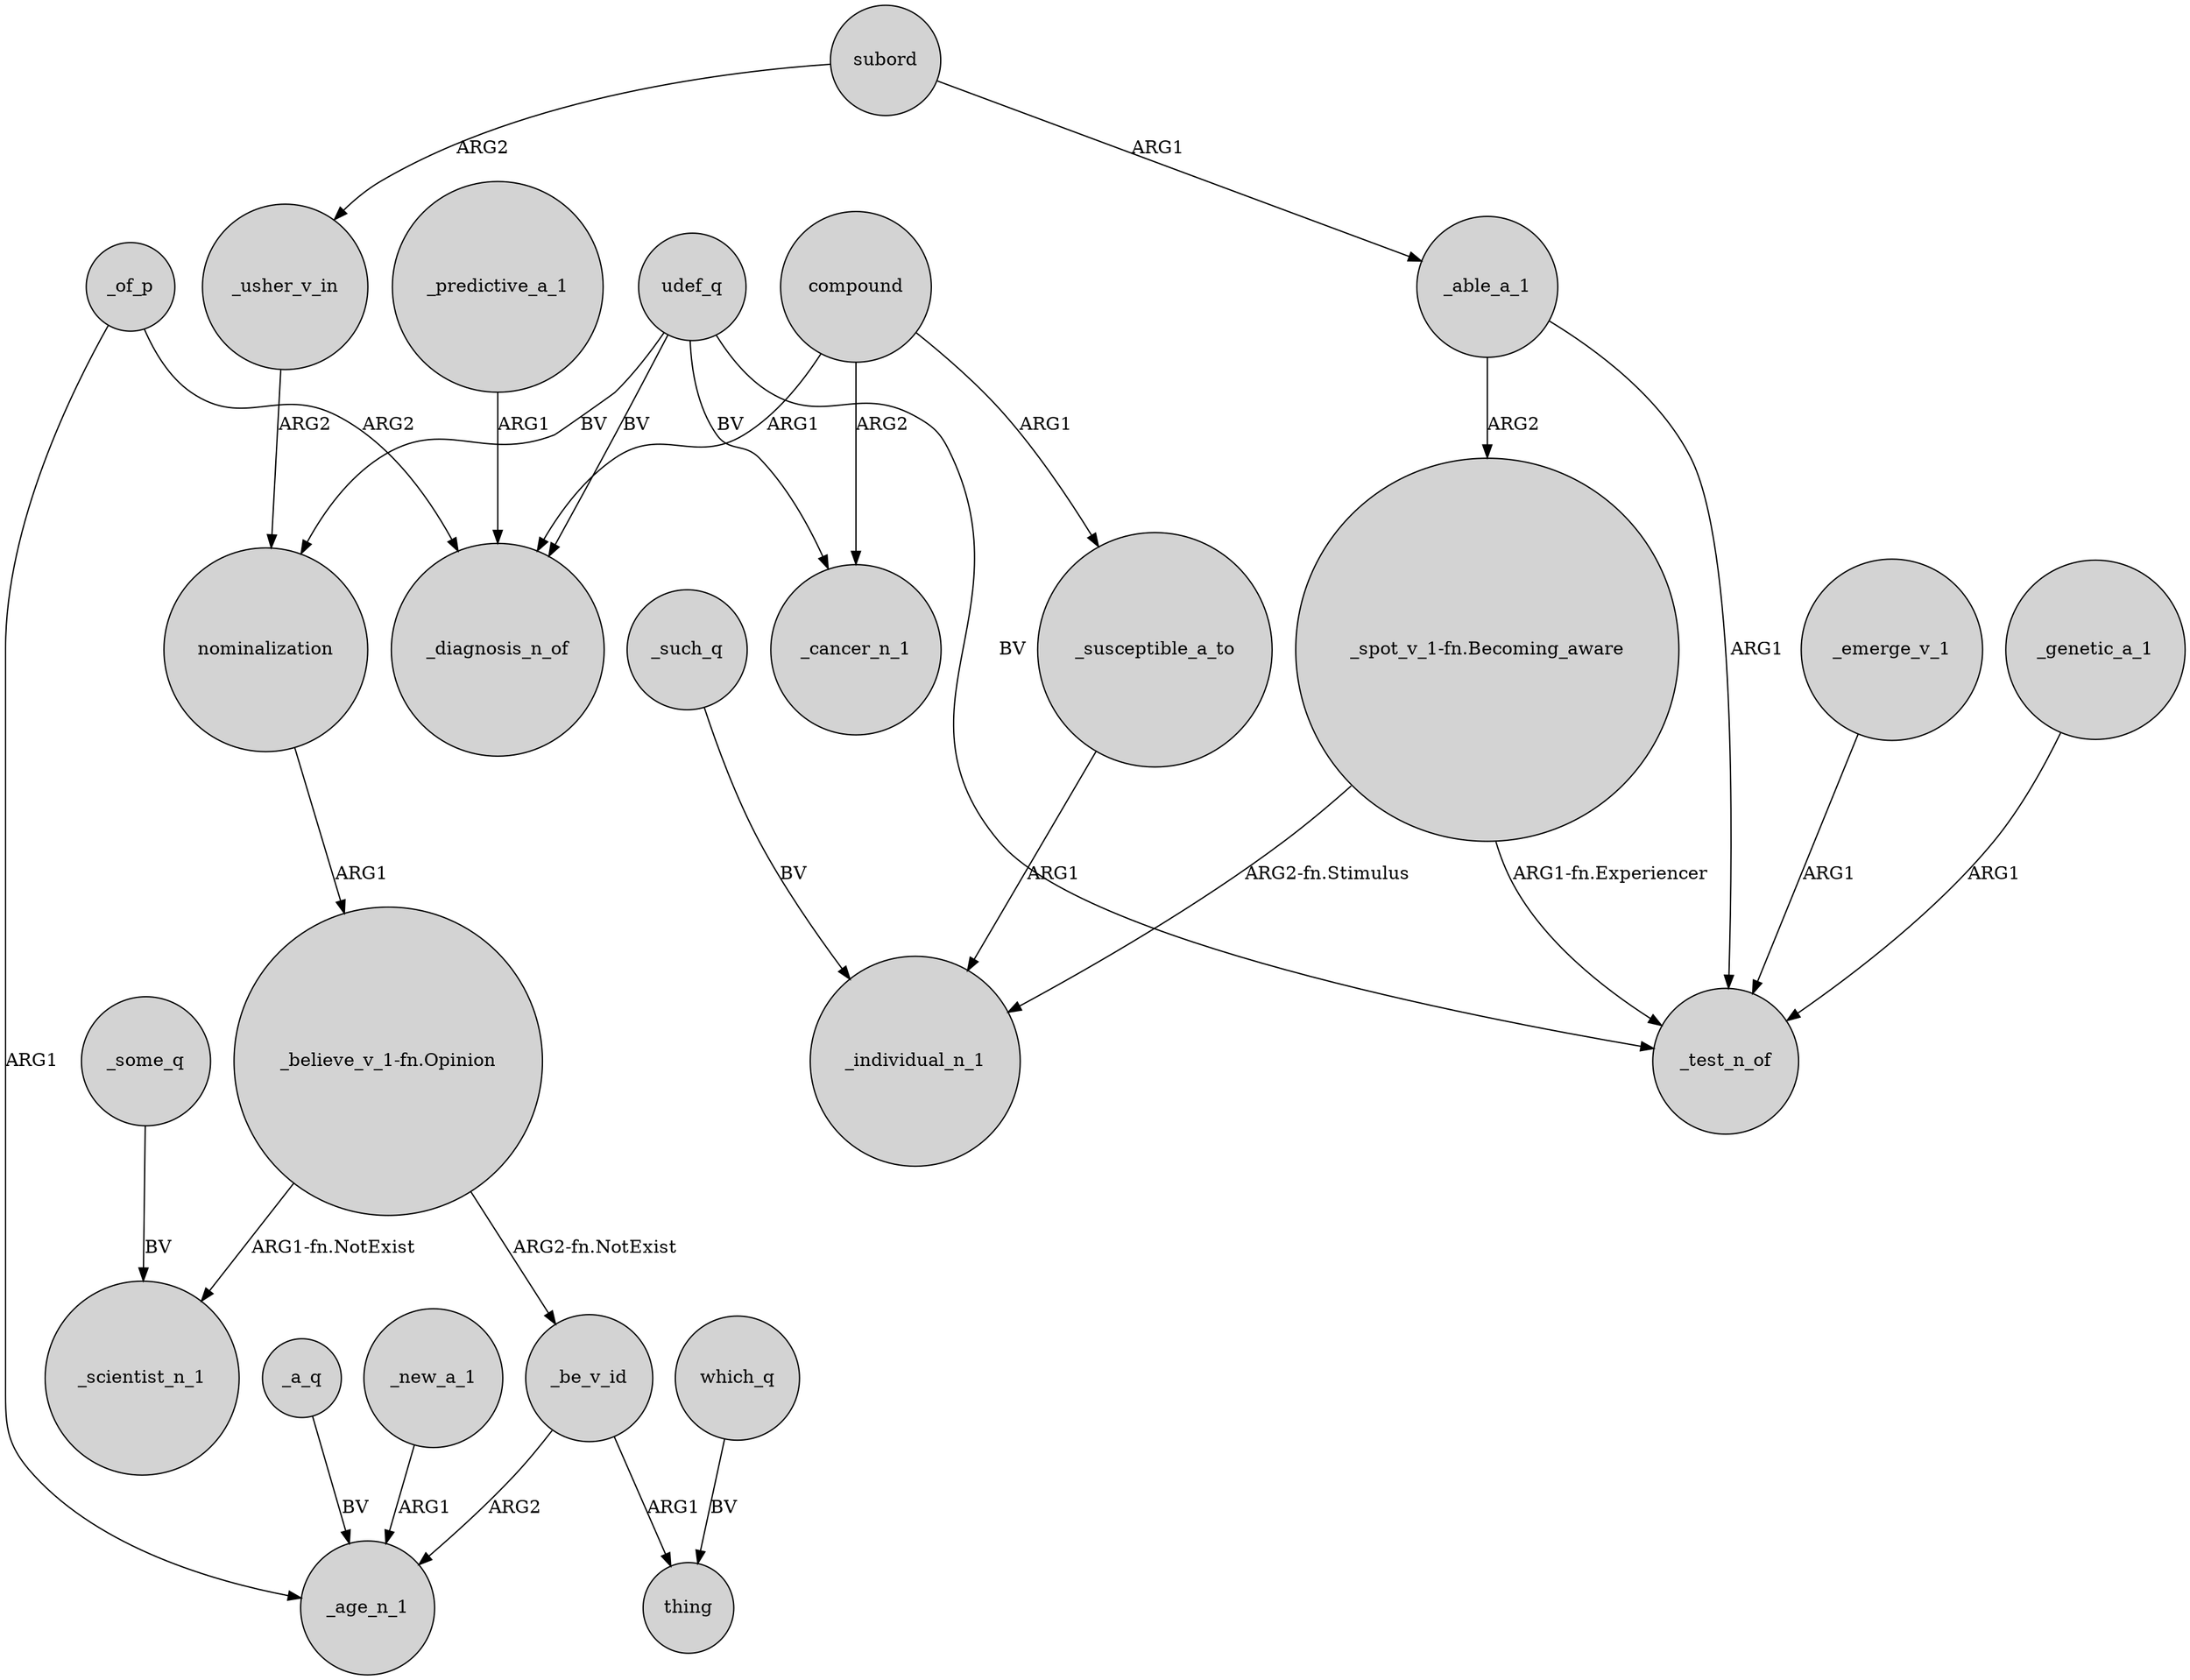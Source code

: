 digraph {
	node [shape=circle style=filled]
	_some_q -> _scientist_n_1 [label=BV]
	nominalization -> "_believe_v_1-fn.Opinion" [label=ARG1]
	"_believe_v_1-fn.Opinion" -> _be_v_id [label="ARG2-fn.NotExist"]
	udef_q -> _cancer_n_1 [label=BV]
	_able_a_1 -> "_spot_v_1-fn.Becoming_aware" [label=ARG2]
	_susceptible_a_to -> _individual_n_1 [label=ARG1]
	"_spot_v_1-fn.Becoming_aware" -> _test_n_of [label="ARG1-fn.Experiencer"]
	udef_q -> _test_n_of [label=BV]
	_usher_v_in -> nominalization [label=ARG2]
	"_believe_v_1-fn.Opinion" -> _scientist_n_1 [label="ARG1-fn.NotExist"]
	_new_a_1 -> _age_n_1 [label=ARG1]
	_of_p -> _diagnosis_n_of [label=ARG2]
	_predictive_a_1 -> _diagnosis_n_of [label=ARG1]
	_emerge_v_1 -> _test_n_of [label=ARG1]
	subord -> _able_a_1 [label=ARG1]
	compound -> _susceptible_a_to [label=ARG1]
	subord -> _usher_v_in [label=ARG2]
	compound -> _cancer_n_1 [label=ARG2]
	_be_v_id -> _age_n_1 [label=ARG2]
	_a_q -> _age_n_1 [label=BV]
	udef_q -> _diagnosis_n_of [label=BV]
	_be_v_id -> thing [label=ARG1]
	compound -> _diagnosis_n_of [label=ARG1]
	udef_q -> nominalization [label=BV]
	_such_q -> _individual_n_1 [label=BV]
	_able_a_1 -> _test_n_of [label=ARG1]
	"_spot_v_1-fn.Becoming_aware" -> _individual_n_1 [label="ARG2-fn.Stimulus"]
	_of_p -> _age_n_1 [label=ARG1]
	_genetic_a_1 -> _test_n_of [label=ARG1]
	which_q -> thing [label=BV]
}
